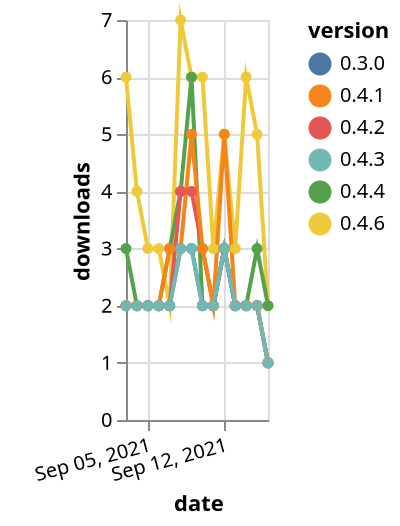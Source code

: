 {"$schema": "https://vega.github.io/schema/vega-lite/v5.json", "description": "A simple bar chart with embedded data.", "data": {"values": [{"date": "2021-09-03", "total": 917, "delta": 6, "version": "0.4.6"}, {"date": "2021-09-04", "total": 921, "delta": 4, "version": "0.4.6"}, {"date": "2021-09-05", "total": 924, "delta": 3, "version": "0.4.6"}, {"date": "2021-09-06", "total": 927, "delta": 3, "version": "0.4.6"}, {"date": "2021-09-07", "total": 929, "delta": 2, "version": "0.4.6"}, {"date": "2021-09-08", "total": 936, "delta": 7, "version": "0.4.6"}, {"date": "2021-09-09", "total": 942, "delta": 6, "version": "0.4.6"}, {"date": "2021-09-10", "total": 948, "delta": 6, "version": "0.4.6"}, {"date": "2021-09-11", "total": 951, "delta": 3, "version": "0.4.6"}, {"date": "2021-09-12", "total": 956, "delta": 5, "version": "0.4.6"}, {"date": "2021-09-13", "total": 959, "delta": 3, "version": "0.4.6"}, {"date": "2021-09-14", "total": 965, "delta": 6, "version": "0.4.6"}, {"date": "2021-09-15", "total": 970, "delta": 5, "version": "0.4.6"}, {"date": "2021-09-16", "total": 972, "delta": 2, "version": "0.4.6"}, {"date": "2021-09-03", "total": 2844, "delta": 3, "version": "0.4.4"}, {"date": "2021-09-04", "total": 2846, "delta": 2, "version": "0.4.4"}, {"date": "2021-09-05", "total": 2848, "delta": 2, "version": "0.4.4"}, {"date": "2021-09-06", "total": 2850, "delta": 2, "version": "0.4.4"}, {"date": "2021-09-07", "total": 2853, "delta": 3, "version": "0.4.4"}, {"date": "2021-09-08", "total": 2857, "delta": 4, "version": "0.4.4"}, {"date": "2021-09-09", "total": 2863, "delta": 6, "version": "0.4.4"}, {"date": "2021-09-10", "total": 2865, "delta": 2, "version": "0.4.4"}, {"date": "2021-09-11", "total": 2867, "delta": 2, "version": "0.4.4"}, {"date": "2021-09-12", "total": 2870, "delta": 3, "version": "0.4.4"}, {"date": "2021-09-13", "total": 2872, "delta": 2, "version": "0.4.4"}, {"date": "2021-09-14", "total": 2874, "delta": 2, "version": "0.4.4"}, {"date": "2021-09-15", "total": 2877, "delta": 3, "version": "0.4.4"}, {"date": "2021-09-16", "total": 2879, "delta": 2, "version": "0.4.4"}, {"date": "2021-09-03", "total": 3332, "delta": 2, "version": "0.4.2"}, {"date": "2021-09-04", "total": 3334, "delta": 2, "version": "0.4.2"}, {"date": "2021-09-05", "total": 3336, "delta": 2, "version": "0.4.2"}, {"date": "2021-09-06", "total": 3338, "delta": 2, "version": "0.4.2"}, {"date": "2021-09-07", "total": 3340, "delta": 2, "version": "0.4.2"}, {"date": "2021-09-08", "total": 3344, "delta": 4, "version": "0.4.2"}, {"date": "2021-09-09", "total": 3348, "delta": 4, "version": "0.4.2"}, {"date": "2021-09-10", "total": 3351, "delta": 3, "version": "0.4.2"}, {"date": "2021-09-11", "total": 3353, "delta": 2, "version": "0.4.2"}, {"date": "2021-09-12", "total": 3356, "delta": 3, "version": "0.4.2"}, {"date": "2021-09-13", "total": 3358, "delta": 2, "version": "0.4.2"}, {"date": "2021-09-14", "total": 3360, "delta": 2, "version": "0.4.2"}, {"date": "2021-09-15", "total": 3362, "delta": 2, "version": "0.4.2"}, {"date": "2021-09-16", "total": 3363, "delta": 1, "version": "0.4.2"}, {"date": "2021-09-03", "total": 3259, "delta": 2, "version": "0.3.0"}, {"date": "2021-09-04", "total": 3261, "delta": 2, "version": "0.3.0"}, {"date": "2021-09-05", "total": 3263, "delta": 2, "version": "0.3.0"}, {"date": "2021-09-06", "total": 3265, "delta": 2, "version": "0.3.0"}, {"date": "2021-09-07", "total": 3267, "delta": 2, "version": "0.3.0"}, {"date": "2021-09-08", "total": 3270, "delta": 3, "version": "0.3.0"}, {"date": "2021-09-09", "total": 3273, "delta": 3, "version": "0.3.0"}, {"date": "2021-09-10", "total": 3275, "delta": 2, "version": "0.3.0"}, {"date": "2021-09-11", "total": 3277, "delta": 2, "version": "0.3.0"}, {"date": "2021-09-12", "total": 3280, "delta": 3, "version": "0.3.0"}, {"date": "2021-09-13", "total": 3282, "delta": 2, "version": "0.3.0"}, {"date": "2021-09-14", "total": 3284, "delta": 2, "version": "0.3.0"}, {"date": "2021-09-15", "total": 3286, "delta": 2, "version": "0.3.0"}, {"date": "2021-09-16", "total": 3287, "delta": 1, "version": "0.3.0"}, {"date": "2021-09-03", "total": 3541, "delta": 2, "version": "0.4.1"}, {"date": "2021-09-04", "total": 3543, "delta": 2, "version": "0.4.1"}, {"date": "2021-09-05", "total": 3545, "delta": 2, "version": "0.4.1"}, {"date": "2021-09-06", "total": 3547, "delta": 2, "version": "0.4.1"}, {"date": "2021-09-07", "total": 3550, "delta": 3, "version": "0.4.1"}, {"date": "2021-09-08", "total": 3553, "delta": 3, "version": "0.4.1"}, {"date": "2021-09-09", "total": 3558, "delta": 5, "version": "0.4.1"}, {"date": "2021-09-10", "total": 3561, "delta": 3, "version": "0.4.1"}, {"date": "2021-09-11", "total": 3563, "delta": 2, "version": "0.4.1"}, {"date": "2021-09-12", "total": 3568, "delta": 5, "version": "0.4.1"}, {"date": "2021-09-13", "total": 3570, "delta": 2, "version": "0.4.1"}, {"date": "2021-09-14", "total": 3572, "delta": 2, "version": "0.4.1"}, {"date": "2021-09-15", "total": 3574, "delta": 2, "version": "0.4.1"}, {"date": "2021-09-16", "total": 3575, "delta": 1, "version": "0.4.1"}, {"date": "2021-09-03", "total": 1887, "delta": 2, "version": "0.4.3"}, {"date": "2021-09-04", "total": 1889, "delta": 2, "version": "0.4.3"}, {"date": "2021-09-05", "total": 1891, "delta": 2, "version": "0.4.3"}, {"date": "2021-09-06", "total": 1893, "delta": 2, "version": "0.4.3"}, {"date": "2021-09-07", "total": 1895, "delta": 2, "version": "0.4.3"}, {"date": "2021-09-08", "total": 1898, "delta": 3, "version": "0.4.3"}, {"date": "2021-09-09", "total": 1901, "delta": 3, "version": "0.4.3"}, {"date": "2021-09-10", "total": 1903, "delta": 2, "version": "0.4.3"}, {"date": "2021-09-11", "total": 1905, "delta": 2, "version": "0.4.3"}, {"date": "2021-09-12", "total": 1908, "delta": 3, "version": "0.4.3"}, {"date": "2021-09-13", "total": 1910, "delta": 2, "version": "0.4.3"}, {"date": "2021-09-14", "total": 1912, "delta": 2, "version": "0.4.3"}, {"date": "2021-09-15", "total": 1914, "delta": 2, "version": "0.4.3"}, {"date": "2021-09-16", "total": 1915, "delta": 1, "version": "0.4.3"}]}, "width": "container", "mark": {"type": "line", "point": {"filled": true}}, "encoding": {"x": {"field": "date", "type": "temporal", "timeUnit": "yearmonthdate", "title": "date", "axis": {"labelAngle": -15}}, "y": {"field": "delta", "type": "quantitative", "title": "downloads"}, "color": {"field": "version", "type": "nominal"}, "tooltip": {"field": "delta"}}}